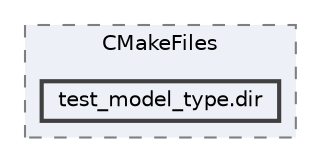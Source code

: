 digraph "/home/alexandros/Documents/PLT/V4/pokemon-championship/build/test/shared/CMakeFiles/test_model_type.dir"
{
 // LATEX_PDF_SIZE
  bgcolor="transparent";
  edge [fontname=Helvetica,fontsize=10,labelfontname=Helvetica,labelfontsize=10];
  node [fontname=Helvetica,fontsize=10,shape=box,height=0.2,width=0.4];
  compound=true
  subgraph clusterdir_d6cfa8016d5aa5882cd380bb6c38aa43 {
    graph [ bgcolor="#edf0f7", pencolor="grey50", label="CMakeFiles", fontname=Helvetica,fontsize=10 style="filled,dashed", URL="dir_d6cfa8016d5aa5882cd380bb6c38aa43.html",tooltip=""]
  dir_bc92c35c73940ccf93ef7d0226782c40 [label="test_model_type.dir", fillcolor="#edf0f7", color="grey25", style="filled,bold", URL="dir_bc92c35c73940ccf93ef7d0226782c40.html",tooltip=""];
  }
}

